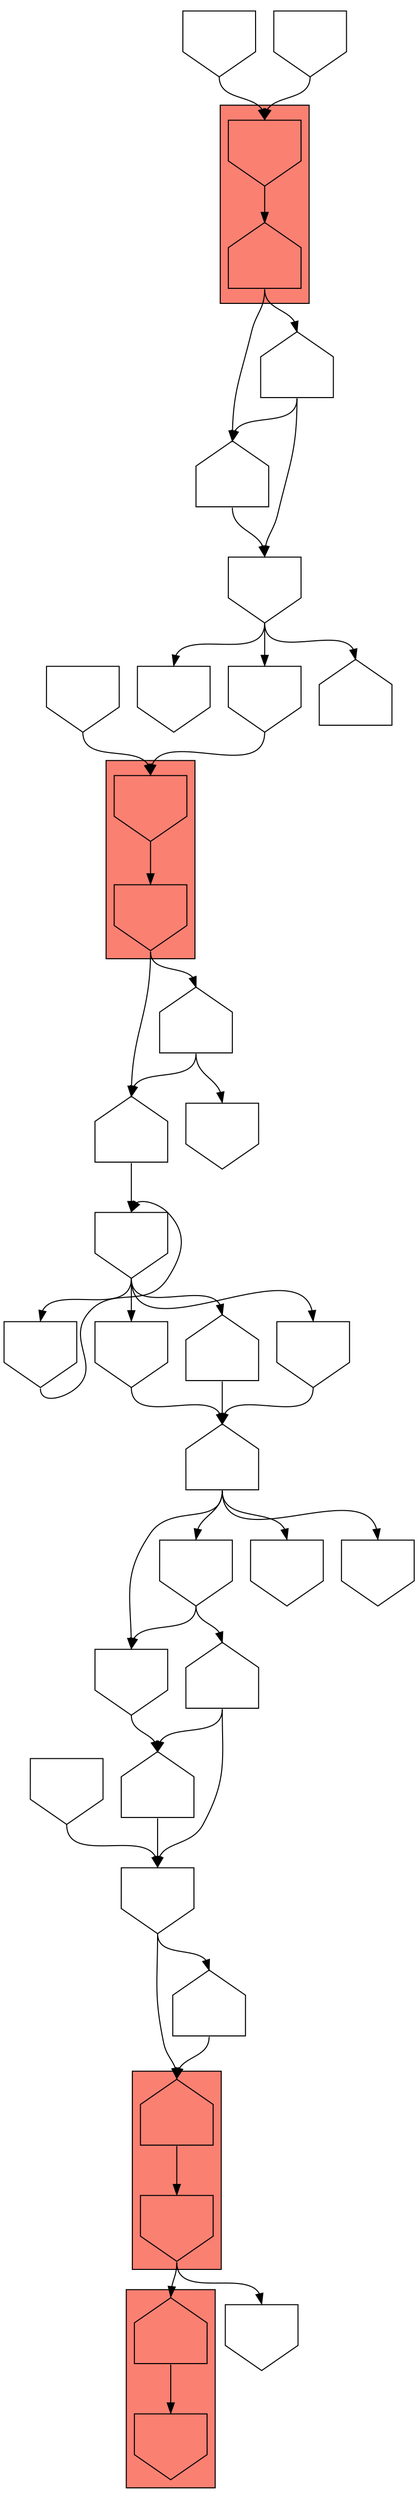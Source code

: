 digraph asm {
	edge [headport=n,tailport=s];
subgraph cluster_C7183_2747 {
	7183 [label="",height=1,width=1,shape=invhouse];
	2747 [label="",height=1,width=1,shape=house];
	style=filled;
	fillcolor=salmon;
}
subgraph cluster_C4003_19632 {
	4003 [label="",height=1,width=1,shape=invhouse];
	19632 [label="",height=1,width=1,shape=invhouse];
	style=filled;
	fillcolor=salmon;
}
subgraph cluster_C5621_20039 {
	5621 [label="",height=1,width=1,shape=house];
	20039 [label="",height=1,width=1,shape=invhouse];
	style=filled;
	fillcolor=salmon;
}
subgraph cluster_C6451_12534 {
	6451 [label="",height=1,width=1,shape=house];
	12534 [label="",height=1,width=1,shape=invhouse];
	style=filled;
	fillcolor=salmon;
}
	6799 [label="",height=1,width=1,shape=house];
	3751 [label="",height=1,width=1,shape=invhouse];
	14740 [label="",height=1,width=1,shape=invhouse];
	17498 [label="",height=1,width=1,shape=invhouse];
	7487 [label="",height=1,width=1,shape=house];
	9314 [label="",height=1,width=1,shape=house];
	14469 [label="",height=1,width=1,shape=invhouse];
	9099 [label="",height=1,width=1,shape=invhouse];
	12024 [label="",height=1,width=1,shape=invhouse];
	415 [label="",height=1,width=1,shape=house];
	14356 [label="",height=1,width=1,shape=invhouse];
	11771 [label="",height=1,width=1,shape=house];
	7522 [label="",height=1,width=1,shape=invhouse];
	10833 [label="",height=1,width=1,shape=invhouse];
	15083 [label="",height=1,width=1,shape=house];
	11772 [label="",height=1,width=1,shape=invhouse];
	15458 [label="",height=1,width=1,shape=house];
	15983 [label="",height=1,width=1,shape=invhouse];
	15395 [label="",height=1,width=1,shape=invhouse];
	17909 [label="",height=1,width=1,shape=invhouse];
	14107 [label="",height=1,width=1,shape=house];
	16217 [label="",height=1,width=1,shape=invhouse];
	9315 [label="",height=1,width=1,shape=invhouse];
	13792 [label="",height=1,width=1,shape=invhouse];
	18844 [label="",height=1,width=1,shape=house];
	10379 [label="",height=1,width=1,shape=house];
	11094 [label="",height=1,width=1,shape=invhouse];
	11226 [label="",height=1,width=1,shape=invhouse];
	7183 -> 2747
	2747 -> 6799
	2747 -> 10379
	6799 -> 3751
	3751 -> 14740
	3751 -> 17498
	3751 -> 18844
	17498 -> 4003
	4003 -> 19632
	19632 -> 7487
	19632 -> 9314
	7487 -> 9314
	7487 -> 9315
	9314 -> 14469
	14469 -> 9099
	14469 -> 12024
	14469 -> 14107
	14469 -> 16217
	9099 -> 14469
	12024 -> 415
	415 -> 14356
	415 -> 15395
	415 -> 15983
	415 -> 17909
	14356 -> 11771
	11771 -> 7522
	7522 -> 5621
	7522 -> 15083
	5621 -> 20039
	20039 -> 6451
	20039 -> 10833
	6451 -> 12534
	15083 -> 5621
	11772 -> 7522
	15458 -> 7522
	15458 -> 11771
	15983 -> 14356
	15983 -> 15458
	14107 -> 415
	16217 -> 415
	13792 -> 4003
	10379 -> 3751
	10379 -> 6799
	11094 -> 7183
	11226 -> 7183
}